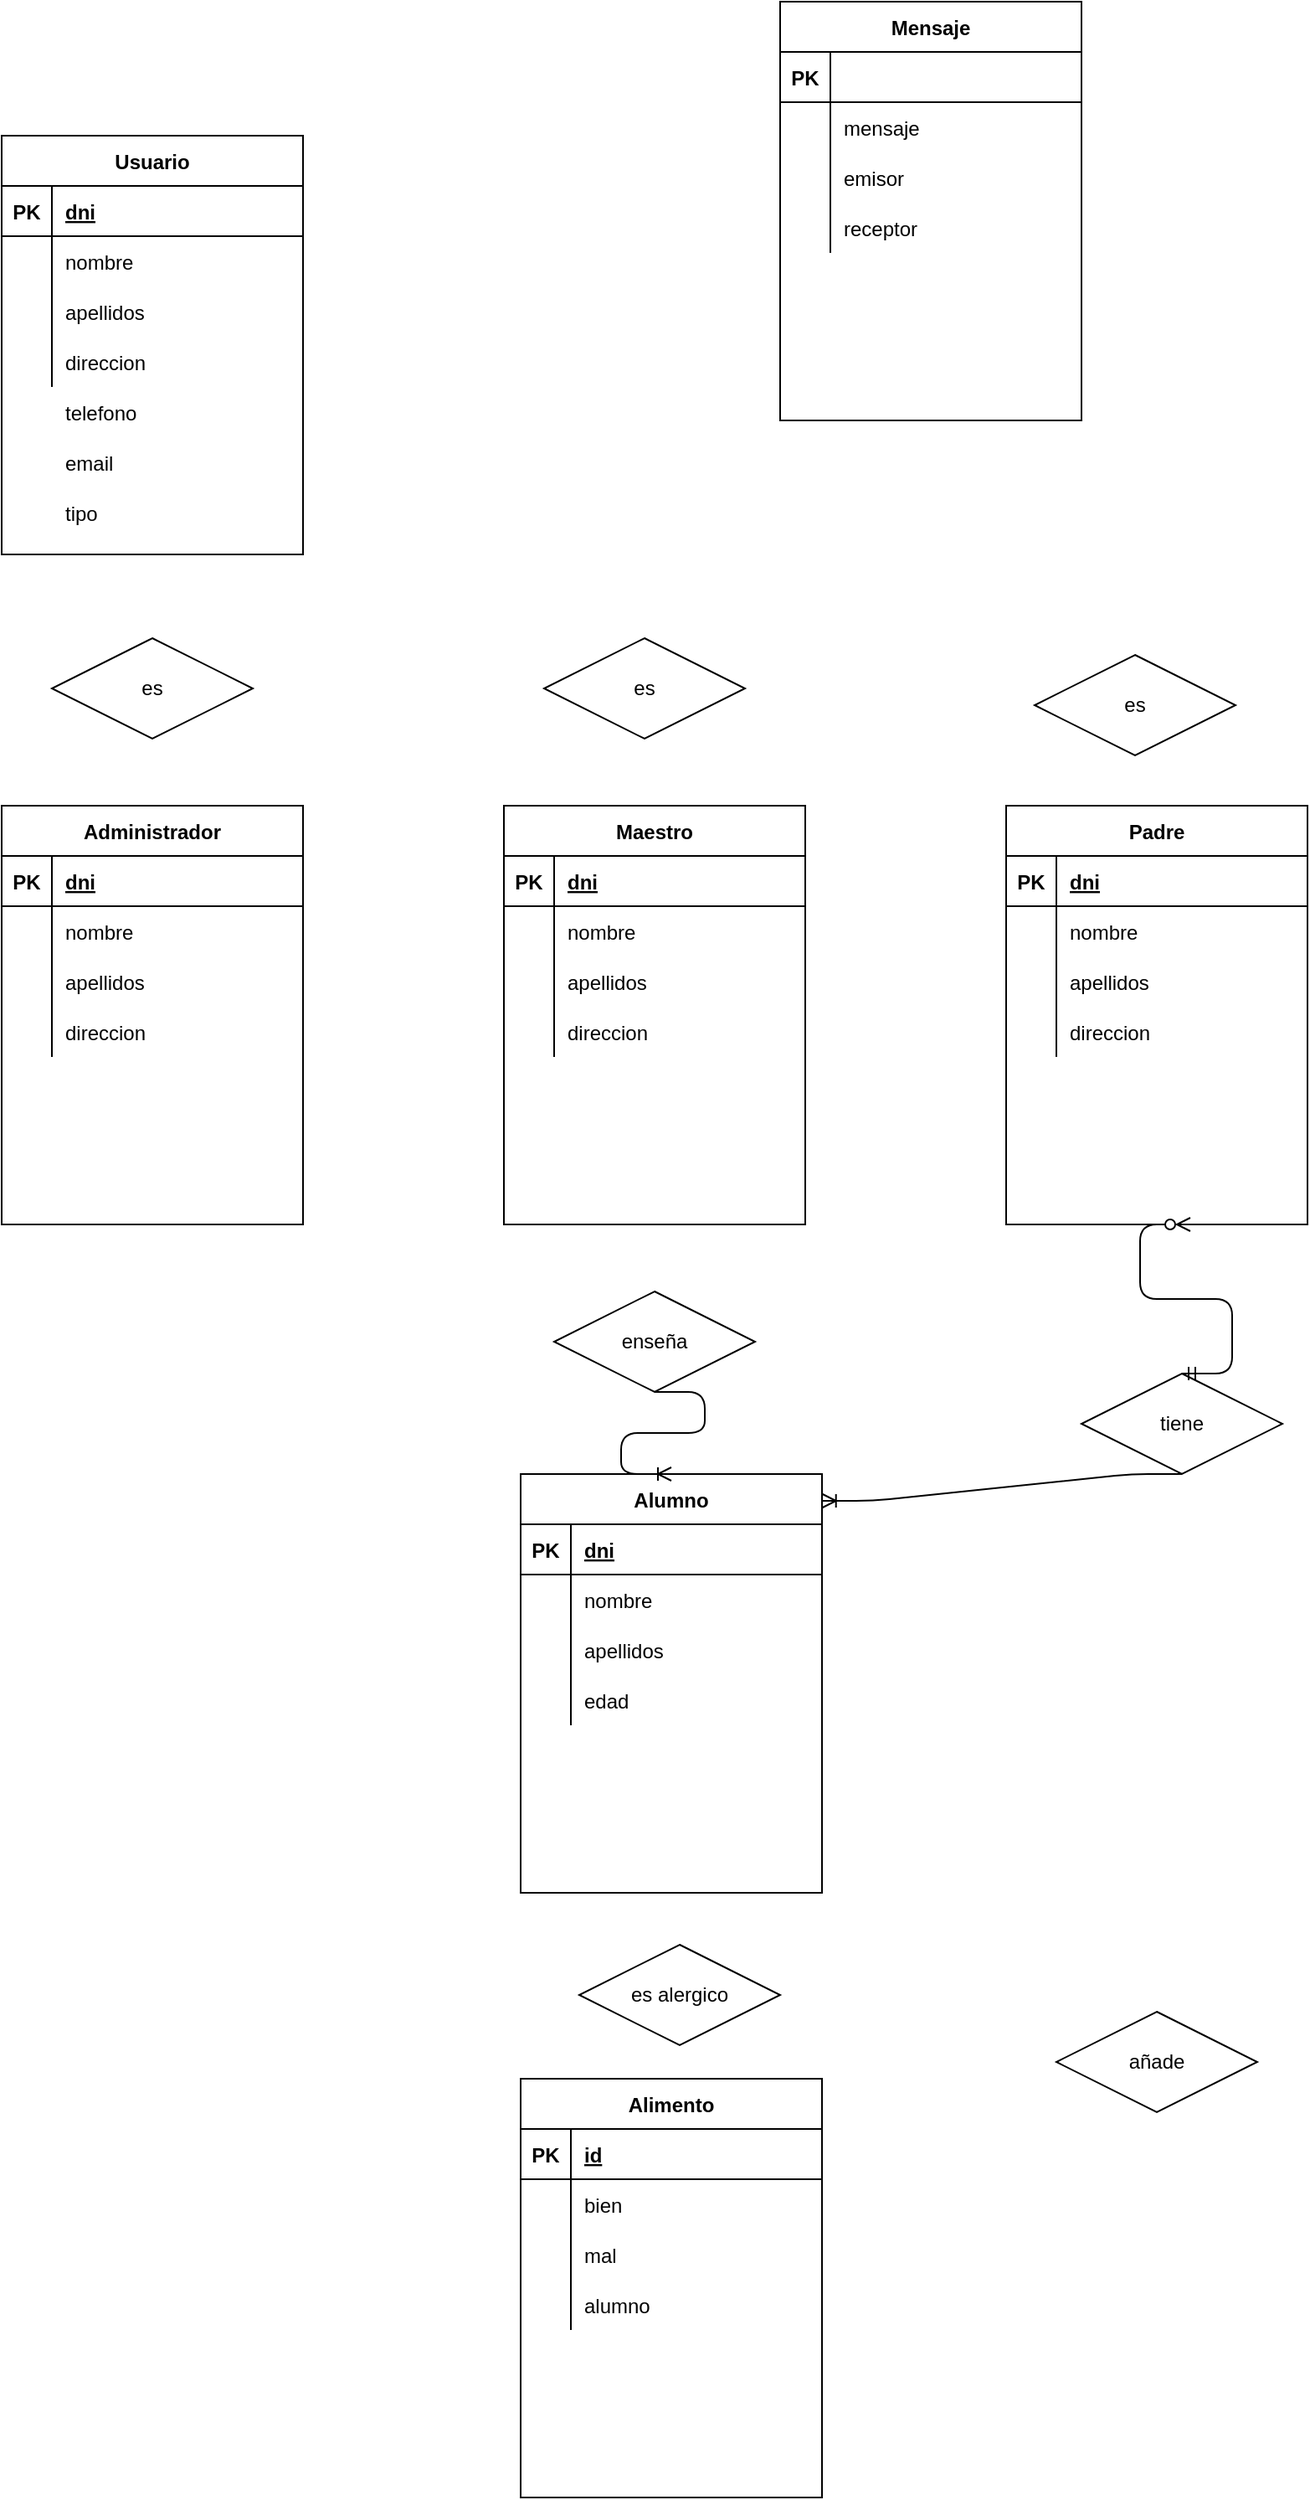 <mxfile version="14.6.13" type="github">
  <diagram id="C5RBs43oDa-KdzZeNtuy" name="Page-1">
    <mxGraphModel dx="1038" dy="548" grid="1" gridSize="10" guides="1" tooltips="1" connect="1" arrows="1" fold="1" page="1" pageScale="1" pageWidth="827" pageHeight="1169" math="0" shadow="0">
      <root>
        <mxCell id="WIyWlLk6GJQsqaUBKTNV-0" />
        <mxCell id="WIyWlLk6GJQsqaUBKTNV-1" parent="WIyWlLk6GJQsqaUBKTNV-0" />
        <mxCell id="G43QjwHWIyFw_iOJCY6j-101" value="Usuario" style="shape=table;startSize=30;container=1;collapsible=1;childLayout=tableLayout;fixedRows=1;rowLines=0;fontStyle=1;align=center;resizeLast=1;" vertex="1" parent="WIyWlLk6GJQsqaUBKTNV-1">
          <mxGeometry x="90" y="120" width="180" height="250" as="geometry" />
        </mxCell>
        <mxCell id="G43QjwHWIyFw_iOJCY6j-102" value="" style="shape=partialRectangle;collapsible=0;dropTarget=0;pointerEvents=0;fillColor=none;top=0;left=0;bottom=1;right=0;points=[[0,0.5],[1,0.5]];portConstraint=eastwest;" vertex="1" parent="G43QjwHWIyFw_iOJCY6j-101">
          <mxGeometry y="30" width="180" height="30" as="geometry" />
        </mxCell>
        <mxCell id="G43QjwHWIyFw_iOJCY6j-103" value="PK" style="shape=partialRectangle;connectable=0;fillColor=none;top=0;left=0;bottom=0;right=0;fontStyle=1;overflow=hidden;" vertex="1" parent="G43QjwHWIyFw_iOJCY6j-102">
          <mxGeometry width="30" height="30" as="geometry" />
        </mxCell>
        <mxCell id="G43QjwHWIyFw_iOJCY6j-104" value="dni" style="shape=partialRectangle;connectable=0;fillColor=none;top=0;left=0;bottom=0;right=0;align=left;spacingLeft=6;fontStyle=5;overflow=hidden;" vertex="1" parent="G43QjwHWIyFw_iOJCY6j-102">
          <mxGeometry x="30" width="150" height="30" as="geometry" />
        </mxCell>
        <mxCell id="G43QjwHWIyFw_iOJCY6j-105" value="" style="shape=partialRectangle;collapsible=0;dropTarget=0;pointerEvents=0;fillColor=none;top=0;left=0;bottom=0;right=0;points=[[0,0.5],[1,0.5]];portConstraint=eastwest;" vertex="1" parent="G43QjwHWIyFw_iOJCY6j-101">
          <mxGeometry y="60" width="180" height="30" as="geometry" />
        </mxCell>
        <mxCell id="G43QjwHWIyFw_iOJCY6j-106" value="" style="shape=partialRectangle;connectable=0;fillColor=none;top=0;left=0;bottom=0;right=0;editable=1;overflow=hidden;" vertex="1" parent="G43QjwHWIyFw_iOJCY6j-105">
          <mxGeometry width="30" height="30" as="geometry" />
        </mxCell>
        <mxCell id="G43QjwHWIyFw_iOJCY6j-107" value="nombre" style="shape=partialRectangle;connectable=0;fillColor=none;top=0;left=0;bottom=0;right=0;align=left;spacingLeft=6;overflow=hidden;" vertex="1" parent="G43QjwHWIyFw_iOJCY6j-105">
          <mxGeometry x="30" width="150" height="30" as="geometry" />
        </mxCell>
        <mxCell id="G43QjwHWIyFw_iOJCY6j-108" value="" style="shape=partialRectangle;collapsible=0;dropTarget=0;pointerEvents=0;fillColor=none;top=0;left=0;bottom=0;right=0;points=[[0,0.5],[1,0.5]];portConstraint=eastwest;" vertex="1" parent="G43QjwHWIyFw_iOJCY6j-101">
          <mxGeometry y="90" width="180" height="30" as="geometry" />
        </mxCell>
        <mxCell id="G43QjwHWIyFw_iOJCY6j-109" value="" style="shape=partialRectangle;connectable=0;fillColor=none;top=0;left=0;bottom=0;right=0;editable=1;overflow=hidden;" vertex="1" parent="G43QjwHWIyFw_iOJCY6j-108">
          <mxGeometry width="30" height="30" as="geometry" />
        </mxCell>
        <mxCell id="G43QjwHWIyFw_iOJCY6j-110" value="apellidos" style="shape=partialRectangle;connectable=0;fillColor=none;top=0;left=0;bottom=0;right=0;align=left;spacingLeft=6;overflow=hidden;" vertex="1" parent="G43QjwHWIyFw_iOJCY6j-108">
          <mxGeometry x="30" width="150" height="30" as="geometry" />
        </mxCell>
        <mxCell id="G43QjwHWIyFw_iOJCY6j-111" value="" style="shape=partialRectangle;collapsible=0;dropTarget=0;pointerEvents=0;fillColor=none;top=0;left=0;bottom=0;right=0;points=[[0,0.5],[1,0.5]];portConstraint=eastwest;" vertex="1" parent="G43QjwHWIyFw_iOJCY6j-101">
          <mxGeometry y="120" width="180" height="30" as="geometry" />
        </mxCell>
        <mxCell id="G43QjwHWIyFw_iOJCY6j-112" value="" style="shape=partialRectangle;connectable=0;fillColor=none;top=0;left=0;bottom=0;right=0;editable=1;overflow=hidden;" vertex="1" parent="G43QjwHWIyFw_iOJCY6j-111">
          <mxGeometry width="30" height="30" as="geometry" />
        </mxCell>
        <mxCell id="G43QjwHWIyFw_iOJCY6j-113" value="direccion" style="shape=partialRectangle;connectable=0;fillColor=none;top=0;left=0;bottom=0;right=0;align=left;spacingLeft=6;overflow=hidden;" vertex="1" parent="G43QjwHWIyFw_iOJCY6j-111">
          <mxGeometry x="30" width="150" height="30" as="geometry" />
        </mxCell>
        <mxCell id="G43QjwHWIyFw_iOJCY6j-114" value="telefono" style="shape=partialRectangle;connectable=0;fillColor=none;top=0;left=0;bottom=0;right=0;align=left;spacingLeft=6;overflow=hidden;" vertex="1" parent="WIyWlLk6GJQsqaUBKTNV-1">
          <mxGeometry x="120" y="270" width="150" height="30" as="geometry" />
        </mxCell>
        <mxCell id="G43QjwHWIyFw_iOJCY6j-115" value="email" style="shape=partialRectangle;connectable=0;fillColor=none;top=0;left=0;bottom=0;right=0;align=left;spacingLeft=6;overflow=hidden;" vertex="1" parent="WIyWlLk6GJQsqaUBKTNV-1">
          <mxGeometry x="120" y="300" width="150" height="30" as="geometry" />
        </mxCell>
        <mxCell id="G43QjwHWIyFw_iOJCY6j-116" value="tipo" style="shape=partialRectangle;connectable=0;fillColor=none;top=0;left=0;bottom=0;right=0;align=left;spacingLeft=6;overflow=hidden;" vertex="1" parent="WIyWlLk6GJQsqaUBKTNV-1">
          <mxGeometry x="120" y="330" width="150" height="30" as="geometry" />
        </mxCell>
        <mxCell id="G43QjwHWIyFw_iOJCY6j-153" value="Alimento" style="shape=table;startSize=30;container=1;collapsible=1;childLayout=tableLayout;fixedRows=1;rowLines=0;fontStyle=1;align=center;resizeLast=1;" vertex="1" parent="WIyWlLk6GJQsqaUBKTNV-1">
          <mxGeometry x="400" y="1280" width="180" height="250" as="geometry" />
        </mxCell>
        <mxCell id="G43QjwHWIyFw_iOJCY6j-154" value="" style="shape=partialRectangle;collapsible=0;dropTarget=0;pointerEvents=0;fillColor=none;top=0;left=0;bottom=1;right=0;points=[[0,0.5],[1,0.5]];portConstraint=eastwest;" vertex="1" parent="G43QjwHWIyFw_iOJCY6j-153">
          <mxGeometry y="30" width="180" height="30" as="geometry" />
        </mxCell>
        <mxCell id="G43QjwHWIyFw_iOJCY6j-155" value="PK" style="shape=partialRectangle;connectable=0;fillColor=none;top=0;left=0;bottom=0;right=0;fontStyle=1;overflow=hidden;" vertex="1" parent="G43QjwHWIyFw_iOJCY6j-154">
          <mxGeometry width="30" height="30" as="geometry" />
        </mxCell>
        <mxCell id="G43QjwHWIyFw_iOJCY6j-156" value="id" style="shape=partialRectangle;connectable=0;fillColor=none;top=0;left=0;bottom=0;right=0;align=left;spacingLeft=6;fontStyle=5;overflow=hidden;" vertex="1" parent="G43QjwHWIyFw_iOJCY6j-154">
          <mxGeometry x="30" width="150" height="30" as="geometry" />
        </mxCell>
        <mxCell id="G43QjwHWIyFw_iOJCY6j-157" value="" style="shape=partialRectangle;collapsible=0;dropTarget=0;pointerEvents=0;fillColor=none;top=0;left=0;bottom=0;right=0;points=[[0,0.5],[1,0.5]];portConstraint=eastwest;" vertex="1" parent="G43QjwHWIyFw_iOJCY6j-153">
          <mxGeometry y="60" width="180" height="30" as="geometry" />
        </mxCell>
        <mxCell id="G43QjwHWIyFw_iOJCY6j-158" value="" style="shape=partialRectangle;connectable=0;fillColor=none;top=0;left=0;bottom=0;right=0;editable=1;overflow=hidden;" vertex="1" parent="G43QjwHWIyFw_iOJCY6j-157">
          <mxGeometry width="30" height="30" as="geometry" />
        </mxCell>
        <mxCell id="G43QjwHWIyFw_iOJCY6j-159" value="bien" style="shape=partialRectangle;connectable=0;fillColor=none;top=0;left=0;bottom=0;right=0;align=left;spacingLeft=6;overflow=hidden;" vertex="1" parent="G43QjwHWIyFw_iOJCY6j-157">
          <mxGeometry x="30" width="150" height="30" as="geometry" />
        </mxCell>
        <mxCell id="G43QjwHWIyFw_iOJCY6j-160" value="" style="shape=partialRectangle;collapsible=0;dropTarget=0;pointerEvents=0;fillColor=none;top=0;left=0;bottom=0;right=0;points=[[0,0.5],[1,0.5]];portConstraint=eastwest;" vertex="1" parent="G43QjwHWIyFw_iOJCY6j-153">
          <mxGeometry y="90" width="180" height="30" as="geometry" />
        </mxCell>
        <mxCell id="G43QjwHWIyFw_iOJCY6j-161" value="" style="shape=partialRectangle;connectable=0;fillColor=none;top=0;left=0;bottom=0;right=0;editable=1;overflow=hidden;" vertex="1" parent="G43QjwHWIyFw_iOJCY6j-160">
          <mxGeometry width="30" height="30" as="geometry" />
        </mxCell>
        <mxCell id="G43QjwHWIyFw_iOJCY6j-162" value="mal" style="shape=partialRectangle;connectable=0;fillColor=none;top=0;left=0;bottom=0;right=0;align=left;spacingLeft=6;overflow=hidden;" vertex="1" parent="G43QjwHWIyFw_iOJCY6j-160">
          <mxGeometry x="30" width="150" height="30" as="geometry" />
        </mxCell>
        <mxCell id="G43QjwHWIyFw_iOJCY6j-163" value="" style="shape=partialRectangle;collapsible=0;dropTarget=0;pointerEvents=0;fillColor=none;top=0;left=0;bottom=0;right=0;points=[[0,0.5],[1,0.5]];portConstraint=eastwest;" vertex="1" parent="G43QjwHWIyFw_iOJCY6j-153">
          <mxGeometry y="120" width="180" height="30" as="geometry" />
        </mxCell>
        <mxCell id="G43QjwHWIyFw_iOJCY6j-164" value="" style="shape=partialRectangle;connectable=0;fillColor=none;top=0;left=0;bottom=0;right=0;editable=1;overflow=hidden;" vertex="1" parent="G43QjwHWIyFw_iOJCY6j-163">
          <mxGeometry width="30" height="30" as="geometry" />
        </mxCell>
        <mxCell id="G43QjwHWIyFw_iOJCY6j-165" value="alumno" style="shape=partialRectangle;connectable=0;fillColor=none;top=0;left=0;bottom=0;right=0;align=left;spacingLeft=6;overflow=hidden;" vertex="1" parent="G43QjwHWIyFw_iOJCY6j-163">
          <mxGeometry x="30" width="150" height="30" as="geometry" />
        </mxCell>
        <mxCell id="G43QjwHWIyFw_iOJCY6j-166" value="Administrador" style="shape=table;startSize=30;container=1;collapsible=1;childLayout=tableLayout;fixedRows=1;rowLines=0;fontStyle=1;align=center;resizeLast=1;" vertex="1" parent="WIyWlLk6GJQsqaUBKTNV-1">
          <mxGeometry x="90" y="520" width="180" height="250" as="geometry" />
        </mxCell>
        <mxCell id="G43QjwHWIyFw_iOJCY6j-167" value="" style="shape=partialRectangle;collapsible=0;dropTarget=0;pointerEvents=0;fillColor=none;top=0;left=0;bottom=1;right=0;points=[[0,0.5],[1,0.5]];portConstraint=eastwest;" vertex="1" parent="G43QjwHWIyFw_iOJCY6j-166">
          <mxGeometry y="30" width="180" height="30" as="geometry" />
        </mxCell>
        <mxCell id="G43QjwHWIyFw_iOJCY6j-168" value="PK" style="shape=partialRectangle;connectable=0;fillColor=none;top=0;left=0;bottom=0;right=0;fontStyle=1;overflow=hidden;" vertex="1" parent="G43QjwHWIyFw_iOJCY6j-167">
          <mxGeometry width="30" height="30" as="geometry" />
        </mxCell>
        <mxCell id="G43QjwHWIyFw_iOJCY6j-169" value="dni" style="shape=partialRectangle;connectable=0;fillColor=none;top=0;left=0;bottom=0;right=0;align=left;spacingLeft=6;fontStyle=5;overflow=hidden;" vertex="1" parent="G43QjwHWIyFw_iOJCY6j-167">
          <mxGeometry x="30" width="150" height="30" as="geometry" />
        </mxCell>
        <mxCell id="G43QjwHWIyFw_iOJCY6j-170" value="" style="shape=partialRectangle;collapsible=0;dropTarget=0;pointerEvents=0;fillColor=none;top=0;left=0;bottom=0;right=0;points=[[0,0.5],[1,0.5]];portConstraint=eastwest;" vertex="1" parent="G43QjwHWIyFw_iOJCY6j-166">
          <mxGeometry y="60" width="180" height="30" as="geometry" />
        </mxCell>
        <mxCell id="G43QjwHWIyFw_iOJCY6j-171" value="" style="shape=partialRectangle;connectable=0;fillColor=none;top=0;left=0;bottom=0;right=0;editable=1;overflow=hidden;" vertex="1" parent="G43QjwHWIyFw_iOJCY6j-170">
          <mxGeometry width="30" height="30" as="geometry" />
        </mxCell>
        <mxCell id="G43QjwHWIyFw_iOJCY6j-172" value="nombre" style="shape=partialRectangle;connectable=0;fillColor=none;top=0;left=0;bottom=0;right=0;align=left;spacingLeft=6;overflow=hidden;" vertex="1" parent="G43QjwHWIyFw_iOJCY6j-170">
          <mxGeometry x="30" width="150" height="30" as="geometry" />
        </mxCell>
        <mxCell id="G43QjwHWIyFw_iOJCY6j-173" value="" style="shape=partialRectangle;collapsible=0;dropTarget=0;pointerEvents=0;fillColor=none;top=0;left=0;bottom=0;right=0;points=[[0,0.5],[1,0.5]];portConstraint=eastwest;" vertex="1" parent="G43QjwHWIyFw_iOJCY6j-166">
          <mxGeometry y="90" width="180" height="30" as="geometry" />
        </mxCell>
        <mxCell id="G43QjwHWIyFw_iOJCY6j-174" value="" style="shape=partialRectangle;connectable=0;fillColor=none;top=0;left=0;bottom=0;right=0;editable=1;overflow=hidden;" vertex="1" parent="G43QjwHWIyFw_iOJCY6j-173">
          <mxGeometry width="30" height="30" as="geometry" />
        </mxCell>
        <mxCell id="G43QjwHWIyFw_iOJCY6j-175" value="apellidos" style="shape=partialRectangle;connectable=0;fillColor=none;top=0;left=0;bottom=0;right=0;align=left;spacingLeft=6;overflow=hidden;" vertex="1" parent="G43QjwHWIyFw_iOJCY6j-173">
          <mxGeometry x="30" width="150" height="30" as="geometry" />
        </mxCell>
        <mxCell id="G43QjwHWIyFw_iOJCY6j-176" value="" style="shape=partialRectangle;collapsible=0;dropTarget=0;pointerEvents=0;fillColor=none;top=0;left=0;bottom=0;right=0;points=[[0,0.5],[1,0.5]];portConstraint=eastwest;" vertex="1" parent="G43QjwHWIyFw_iOJCY6j-166">
          <mxGeometry y="120" width="180" height="30" as="geometry" />
        </mxCell>
        <mxCell id="G43QjwHWIyFw_iOJCY6j-177" value="" style="shape=partialRectangle;connectable=0;fillColor=none;top=0;left=0;bottom=0;right=0;editable=1;overflow=hidden;" vertex="1" parent="G43QjwHWIyFw_iOJCY6j-176">
          <mxGeometry width="30" height="30" as="geometry" />
        </mxCell>
        <mxCell id="G43QjwHWIyFw_iOJCY6j-178" value="direccion" style="shape=partialRectangle;connectable=0;fillColor=none;top=0;left=0;bottom=0;right=0;align=left;spacingLeft=6;overflow=hidden;" vertex="1" parent="G43QjwHWIyFw_iOJCY6j-176">
          <mxGeometry x="30" width="150" height="30" as="geometry" />
        </mxCell>
        <mxCell id="G43QjwHWIyFw_iOJCY6j-179" value="Maestro" style="shape=table;startSize=30;container=1;collapsible=1;childLayout=tableLayout;fixedRows=1;rowLines=0;fontStyle=1;align=center;resizeLast=1;" vertex="1" parent="WIyWlLk6GJQsqaUBKTNV-1">
          <mxGeometry x="390" y="520" width="180" height="250" as="geometry" />
        </mxCell>
        <mxCell id="G43QjwHWIyFw_iOJCY6j-180" value="" style="shape=partialRectangle;collapsible=0;dropTarget=0;pointerEvents=0;fillColor=none;top=0;left=0;bottom=1;right=0;points=[[0,0.5],[1,0.5]];portConstraint=eastwest;" vertex="1" parent="G43QjwHWIyFw_iOJCY6j-179">
          <mxGeometry y="30" width="180" height="30" as="geometry" />
        </mxCell>
        <mxCell id="G43QjwHWIyFw_iOJCY6j-181" value="PK" style="shape=partialRectangle;connectable=0;fillColor=none;top=0;left=0;bottom=0;right=0;fontStyle=1;overflow=hidden;" vertex="1" parent="G43QjwHWIyFw_iOJCY6j-180">
          <mxGeometry width="30" height="30" as="geometry" />
        </mxCell>
        <mxCell id="G43QjwHWIyFw_iOJCY6j-182" value="dni" style="shape=partialRectangle;connectable=0;fillColor=none;top=0;left=0;bottom=0;right=0;align=left;spacingLeft=6;fontStyle=5;overflow=hidden;" vertex="1" parent="G43QjwHWIyFw_iOJCY6j-180">
          <mxGeometry x="30" width="150" height="30" as="geometry" />
        </mxCell>
        <mxCell id="G43QjwHWIyFw_iOJCY6j-183" value="" style="shape=partialRectangle;collapsible=0;dropTarget=0;pointerEvents=0;fillColor=none;top=0;left=0;bottom=0;right=0;points=[[0,0.5],[1,0.5]];portConstraint=eastwest;" vertex="1" parent="G43QjwHWIyFw_iOJCY6j-179">
          <mxGeometry y="60" width="180" height="30" as="geometry" />
        </mxCell>
        <mxCell id="G43QjwHWIyFw_iOJCY6j-184" value="" style="shape=partialRectangle;connectable=0;fillColor=none;top=0;left=0;bottom=0;right=0;editable=1;overflow=hidden;" vertex="1" parent="G43QjwHWIyFw_iOJCY6j-183">
          <mxGeometry width="30" height="30" as="geometry" />
        </mxCell>
        <mxCell id="G43QjwHWIyFw_iOJCY6j-185" value="nombre" style="shape=partialRectangle;connectable=0;fillColor=none;top=0;left=0;bottom=0;right=0;align=left;spacingLeft=6;overflow=hidden;" vertex="1" parent="G43QjwHWIyFw_iOJCY6j-183">
          <mxGeometry x="30" width="150" height="30" as="geometry" />
        </mxCell>
        <mxCell id="G43QjwHWIyFw_iOJCY6j-186" value="" style="shape=partialRectangle;collapsible=0;dropTarget=0;pointerEvents=0;fillColor=none;top=0;left=0;bottom=0;right=0;points=[[0,0.5],[1,0.5]];portConstraint=eastwest;" vertex="1" parent="G43QjwHWIyFw_iOJCY6j-179">
          <mxGeometry y="90" width="180" height="30" as="geometry" />
        </mxCell>
        <mxCell id="G43QjwHWIyFw_iOJCY6j-187" value="" style="shape=partialRectangle;connectable=0;fillColor=none;top=0;left=0;bottom=0;right=0;editable=1;overflow=hidden;" vertex="1" parent="G43QjwHWIyFw_iOJCY6j-186">
          <mxGeometry width="30" height="30" as="geometry" />
        </mxCell>
        <mxCell id="G43QjwHWIyFw_iOJCY6j-188" value="apellidos" style="shape=partialRectangle;connectable=0;fillColor=none;top=0;left=0;bottom=0;right=0;align=left;spacingLeft=6;overflow=hidden;" vertex="1" parent="G43QjwHWIyFw_iOJCY6j-186">
          <mxGeometry x="30" width="150" height="30" as="geometry" />
        </mxCell>
        <mxCell id="G43QjwHWIyFw_iOJCY6j-189" value="" style="shape=partialRectangle;collapsible=0;dropTarget=0;pointerEvents=0;fillColor=none;top=0;left=0;bottom=0;right=0;points=[[0,0.5],[1,0.5]];portConstraint=eastwest;" vertex="1" parent="G43QjwHWIyFw_iOJCY6j-179">
          <mxGeometry y="120" width="180" height="30" as="geometry" />
        </mxCell>
        <mxCell id="G43QjwHWIyFw_iOJCY6j-190" value="" style="shape=partialRectangle;connectable=0;fillColor=none;top=0;left=0;bottom=0;right=0;editable=1;overflow=hidden;" vertex="1" parent="G43QjwHWIyFw_iOJCY6j-189">
          <mxGeometry width="30" height="30" as="geometry" />
        </mxCell>
        <mxCell id="G43QjwHWIyFw_iOJCY6j-191" value="direccion" style="shape=partialRectangle;connectable=0;fillColor=none;top=0;left=0;bottom=0;right=0;align=left;spacingLeft=6;overflow=hidden;" vertex="1" parent="G43QjwHWIyFw_iOJCY6j-189">
          <mxGeometry x="30" width="150" height="30" as="geometry" />
        </mxCell>
        <mxCell id="G43QjwHWIyFw_iOJCY6j-192" value="Padre" style="shape=table;startSize=30;container=1;collapsible=1;childLayout=tableLayout;fixedRows=1;rowLines=0;fontStyle=1;align=center;resizeLast=1;" vertex="1" parent="WIyWlLk6GJQsqaUBKTNV-1">
          <mxGeometry x="690" y="520" width="180" height="250" as="geometry" />
        </mxCell>
        <mxCell id="G43QjwHWIyFw_iOJCY6j-193" value="" style="shape=partialRectangle;collapsible=0;dropTarget=0;pointerEvents=0;fillColor=none;top=0;left=0;bottom=1;right=0;points=[[0,0.5],[1,0.5]];portConstraint=eastwest;" vertex="1" parent="G43QjwHWIyFw_iOJCY6j-192">
          <mxGeometry y="30" width="180" height="30" as="geometry" />
        </mxCell>
        <mxCell id="G43QjwHWIyFw_iOJCY6j-194" value="PK" style="shape=partialRectangle;connectable=0;fillColor=none;top=0;left=0;bottom=0;right=0;fontStyle=1;overflow=hidden;" vertex="1" parent="G43QjwHWIyFw_iOJCY6j-193">
          <mxGeometry width="30" height="30" as="geometry" />
        </mxCell>
        <mxCell id="G43QjwHWIyFw_iOJCY6j-195" value="dni" style="shape=partialRectangle;connectable=0;fillColor=none;top=0;left=0;bottom=0;right=0;align=left;spacingLeft=6;fontStyle=5;overflow=hidden;" vertex="1" parent="G43QjwHWIyFw_iOJCY6j-193">
          <mxGeometry x="30" width="150" height="30" as="geometry" />
        </mxCell>
        <mxCell id="G43QjwHWIyFw_iOJCY6j-196" value="" style="shape=partialRectangle;collapsible=0;dropTarget=0;pointerEvents=0;fillColor=none;top=0;left=0;bottom=0;right=0;points=[[0,0.5],[1,0.5]];portConstraint=eastwest;" vertex="1" parent="G43QjwHWIyFw_iOJCY6j-192">
          <mxGeometry y="60" width="180" height="30" as="geometry" />
        </mxCell>
        <mxCell id="G43QjwHWIyFw_iOJCY6j-197" value="" style="shape=partialRectangle;connectable=0;fillColor=none;top=0;left=0;bottom=0;right=0;editable=1;overflow=hidden;" vertex="1" parent="G43QjwHWIyFw_iOJCY6j-196">
          <mxGeometry width="30" height="30" as="geometry" />
        </mxCell>
        <mxCell id="G43QjwHWIyFw_iOJCY6j-198" value="nombre" style="shape=partialRectangle;connectable=0;fillColor=none;top=0;left=0;bottom=0;right=0;align=left;spacingLeft=6;overflow=hidden;" vertex="1" parent="G43QjwHWIyFw_iOJCY6j-196">
          <mxGeometry x="30" width="150" height="30" as="geometry" />
        </mxCell>
        <mxCell id="G43QjwHWIyFw_iOJCY6j-199" value="" style="shape=partialRectangle;collapsible=0;dropTarget=0;pointerEvents=0;fillColor=none;top=0;left=0;bottom=0;right=0;points=[[0,0.5],[1,0.5]];portConstraint=eastwest;" vertex="1" parent="G43QjwHWIyFw_iOJCY6j-192">
          <mxGeometry y="90" width="180" height="30" as="geometry" />
        </mxCell>
        <mxCell id="G43QjwHWIyFw_iOJCY6j-200" value="" style="shape=partialRectangle;connectable=0;fillColor=none;top=0;left=0;bottom=0;right=0;editable=1;overflow=hidden;" vertex="1" parent="G43QjwHWIyFw_iOJCY6j-199">
          <mxGeometry width="30" height="30" as="geometry" />
        </mxCell>
        <mxCell id="G43QjwHWIyFw_iOJCY6j-201" value="apellidos" style="shape=partialRectangle;connectable=0;fillColor=none;top=0;left=0;bottom=0;right=0;align=left;spacingLeft=6;overflow=hidden;" vertex="1" parent="G43QjwHWIyFw_iOJCY6j-199">
          <mxGeometry x="30" width="150" height="30" as="geometry" />
        </mxCell>
        <mxCell id="G43QjwHWIyFw_iOJCY6j-202" value="" style="shape=partialRectangle;collapsible=0;dropTarget=0;pointerEvents=0;fillColor=none;top=0;left=0;bottom=0;right=0;points=[[0,0.5],[1,0.5]];portConstraint=eastwest;" vertex="1" parent="G43QjwHWIyFw_iOJCY6j-192">
          <mxGeometry y="120" width="180" height="30" as="geometry" />
        </mxCell>
        <mxCell id="G43QjwHWIyFw_iOJCY6j-203" value="" style="shape=partialRectangle;connectable=0;fillColor=none;top=0;left=0;bottom=0;right=0;editable=1;overflow=hidden;" vertex="1" parent="G43QjwHWIyFw_iOJCY6j-202">
          <mxGeometry width="30" height="30" as="geometry" />
        </mxCell>
        <mxCell id="G43QjwHWIyFw_iOJCY6j-204" value="direccion" style="shape=partialRectangle;connectable=0;fillColor=none;top=0;left=0;bottom=0;right=0;align=left;spacingLeft=6;overflow=hidden;" vertex="1" parent="G43QjwHWIyFw_iOJCY6j-202">
          <mxGeometry x="30" width="150" height="30" as="geometry" />
        </mxCell>
        <mxCell id="G43QjwHWIyFw_iOJCY6j-205" value="Alumno" style="shape=table;startSize=30;container=1;collapsible=1;childLayout=tableLayout;fixedRows=1;rowLines=0;fontStyle=1;align=center;resizeLast=1;" vertex="1" parent="WIyWlLk6GJQsqaUBKTNV-1">
          <mxGeometry x="400" y="919" width="180" height="250" as="geometry" />
        </mxCell>
        <mxCell id="G43QjwHWIyFw_iOJCY6j-206" value="" style="shape=partialRectangle;collapsible=0;dropTarget=0;pointerEvents=0;fillColor=none;top=0;left=0;bottom=1;right=0;points=[[0,0.5],[1,0.5]];portConstraint=eastwest;" vertex="1" parent="G43QjwHWIyFw_iOJCY6j-205">
          <mxGeometry y="30" width="180" height="30" as="geometry" />
        </mxCell>
        <mxCell id="G43QjwHWIyFw_iOJCY6j-207" value="PK" style="shape=partialRectangle;connectable=0;fillColor=none;top=0;left=0;bottom=0;right=0;fontStyle=1;overflow=hidden;" vertex="1" parent="G43QjwHWIyFw_iOJCY6j-206">
          <mxGeometry width="30" height="30" as="geometry" />
        </mxCell>
        <mxCell id="G43QjwHWIyFw_iOJCY6j-208" value="dni" style="shape=partialRectangle;connectable=0;fillColor=none;top=0;left=0;bottom=0;right=0;align=left;spacingLeft=6;fontStyle=5;overflow=hidden;" vertex="1" parent="G43QjwHWIyFw_iOJCY6j-206">
          <mxGeometry x="30" width="150" height="30" as="geometry" />
        </mxCell>
        <mxCell id="G43QjwHWIyFw_iOJCY6j-209" value="" style="shape=partialRectangle;collapsible=0;dropTarget=0;pointerEvents=0;fillColor=none;top=0;left=0;bottom=0;right=0;points=[[0,0.5],[1,0.5]];portConstraint=eastwest;" vertex="1" parent="G43QjwHWIyFw_iOJCY6j-205">
          <mxGeometry y="60" width="180" height="30" as="geometry" />
        </mxCell>
        <mxCell id="G43QjwHWIyFw_iOJCY6j-210" value="" style="shape=partialRectangle;connectable=0;fillColor=none;top=0;left=0;bottom=0;right=0;editable=1;overflow=hidden;" vertex="1" parent="G43QjwHWIyFw_iOJCY6j-209">
          <mxGeometry width="30" height="30" as="geometry" />
        </mxCell>
        <mxCell id="G43QjwHWIyFw_iOJCY6j-211" value="nombre" style="shape=partialRectangle;connectable=0;fillColor=none;top=0;left=0;bottom=0;right=0;align=left;spacingLeft=6;overflow=hidden;" vertex="1" parent="G43QjwHWIyFw_iOJCY6j-209">
          <mxGeometry x="30" width="150" height="30" as="geometry" />
        </mxCell>
        <mxCell id="G43QjwHWIyFw_iOJCY6j-212" value="" style="shape=partialRectangle;collapsible=0;dropTarget=0;pointerEvents=0;fillColor=none;top=0;left=0;bottom=0;right=0;points=[[0,0.5],[1,0.5]];portConstraint=eastwest;" vertex="1" parent="G43QjwHWIyFw_iOJCY6j-205">
          <mxGeometry y="90" width="180" height="30" as="geometry" />
        </mxCell>
        <mxCell id="G43QjwHWIyFw_iOJCY6j-213" value="" style="shape=partialRectangle;connectable=0;fillColor=none;top=0;left=0;bottom=0;right=0;editable=1;overflow=hidden;" vertex="1" parent="G43QjwHWIyFw_iOJCY6j-212">
          <mxGeometry width="30" height="30" as="geometry" />
        </mxCell>
        <mxCell id="G43QjwHWIyFw_iOJCY6j-214" value="apellidos" style="shape=partialRectangle;connectable=0;fillColor=none;top=0;left=0;bottom=0;right=0;align=left;spacingLeft=6;overflow=hidden;" vertex="1" parent="G43QjwHWIyFw_iOJCY6j-212">
          <mxGeometry x="30" width="150" height="30" as="geometry" />
        </mxCell>
        <mxCell id="G43QjwHWIyFw_iOJCY6j-215" value="" style="shape=partialRectangle;collapsible=0;dropTarget=0;pointerEvents=0;fillColor=none;top=0;left=0;bottom=0;right=0;points=[[0,0.5],[1,0.5]];portConstraint=eastwest;" vertex="1" parent="G43QjwHWIyFw_iOJCY6j-205">
          <mxGeometry y="120" width="180" height="30" as="geometry" />
        </mxCell>
        <mxCell id="G43QjwHWIyFw_iOJCY6j-216" value="" style="shape=partialRectangle;connectable=0;fillColor=none;top=0;left=0;bottom=0;right=0;editable=1;overflow=hidden;" vertex="1" parent="G43QjwHWIyFw_iOJCY6j-215">
          <mxGeometry width="30" height="30" as="geometry" />
        </mxCell>
        <mxCell id="G43QjwHWIyFw_iOJCY6j-217" value="edad" style="shape=partialRectangle;connectable=0;fillColor=none;top=0;left=0;bottom=0;right=0;align=left;spacingLeft=6;overflow=hidden;" vertex="1" parent="G43QjwHWIyFw_iOJCY6j-215">
          <mxGeometry x="30" width="150" height="30" as="geometry" />
        </mxCell>
        <mxCell id="G43QjwHWIyFw_iOJCY6j-218" value="Mensaje" style="shape=table;startSize=30;container=1;collapsible=1;childLayout=tableLayout;fixedRows=1;rowLines=0;fontStyle=1;align=center;resizeLast=1;" vertex="1" parent="WIyWlLk6GJQsqaUBKTNV-1">
          <mxGeometry x="555" y="40" width="180" height="250" as="geometry" />
        </mxCell>
        <mxCell id="G43QjwHWIyFw_iOJCY6j-219" value="" style="shape=partialRectangle;collapsible=0;dropTarget=0;pointerEvents=0;fillColor=none;top=0;left=0;bottom=1;right=0;points=[[0,0.5],[1,0.5]];portConstraint=eastwest;" vertex="1" parent="G43QjwHWIyFw_iOJCY6j-218">
          <mxGeometry y="30" width="180" height="30" as="geometry" />
        </mxCell>
        <mxCell id="G43QjwHWIyFw_iOJCY6j-220" value="PK" style="shape=partialRectangle;connectable=0;fillColor=none;top=0;left=0;bottom=0;right=0;fontStyle=1;overflow=hidden;" vertex="1" parent="G43QjwHWIyFw_iOJCY6j-219">
          <mxGeometry width="30" height="30" as="geometry" />
        </mxCell>
        <mxCell id="G43QjwHWIyFw_iOJCY6j-221" value="" style="shape=partialRectangle;connectable=0;fillColor=none;top=0;left=0;bottom=0;right=0;align=left;spacingLeft=6;fontStyle=5;overflow=hidden;" vertex="1" parent="G43QjwHWIyFw_iOJCY6j-219">
          <mxGeometry x="30" width="150" height="30" as="geometry" />
        </mxCell>
        <mxCell id="G43QjwHWIyFw_iOJCY6j-222" value="" style="shape=partialRectangle;collapsible=0;dropTarget=0;pointerEvents=0;fillColor=none;top=0;left=0;bottom=0;right=0;points=[[0,0.5],[1,0.5]];portConstraint=eastwest;" vertex="1" parent="G43QjwHWIyFw_iOJCY6j-218">
          <mxGeometry y="60" width="180" height="30" as="geometry" />
        </mxCell>
        <mxCell id="G43QjwHWIyFw_iOJCY6j-223" value="" style="shape=partialRectangle;connectable=0;fillColor=none;top=0;left=0;bottom=0;right=0;editable=1;overflow=hidden;" vertex="1" parent="G43QjwHWIyFw_iOJCY6j-222">
          <mxGeometry width="30" height="30" as="geometry" />
        </mxCell>
        <mxCell id="G43QjwHWIyFw_iOJCY6j-224" value="mensaje" style="shape=partialRectangle;connectable=0;fillColor=none;top=0;left=0;bottom=0;right=0;align=left;spacingLeft=6;overflow=hidden;" vertex="1" parent="G43QjwHWIyFw_iOJCY6j-222">
          <mxGeometry x="30" width="150" height="30" as="geometry" />
        </mxCell>
        <mxCell id="G43QjwHWIyFw_iOJCY6j-225" value="" style="shape=partialRectangle;collapsible=0;dropTarget=0;pointerEvents=0;fillColor=none;top=0;left=0;bottom=0;right=0;points=[[0,0.5],[1,0.5]];portConstraint=eastwest;" vertex="1" parent="G43QjwHWIyFw_iOJCY6j-218">
          <mxGeometry y="90" width="180" height="30" as="geometry" />
        </mxCell>
        <mxCell id="G43QjwHWIyFw_iOJCY6j-226" value="" style="shape=partialRectangle;connectable=0;fillColor=none;top=0;left=0;bottom=0;right=0;editable=1;overflow=hidden;" vertex="1" parent="G43QjwHWIyFw_iOJCY6j-225">
          <mxGeometry width="30" height="30" as="geometry" />
        </mxCell>
        <mxCell id="G43QjwHWIyFw_iOJCY6j-227" value="emisor" style="shape=partialRectangle;connectable=0;fillColor=none;top=0;left=0;bottom=0;right=0;align=left;spacingLeft=6;overflow=hidden;" vertex="1" parent="G43QjwHWIyFw_iOJCY6j-225">
          <mxGeometry x="30" width="150" height="30" as="geometry" />
        </mxCell>
        <mxCell id="G43QjwHWIyFw_iOJCY6j-228" value="" style="shape=partialRectangle;collapsible=0;dropTarget=0;pointerEvents=0;fillColor=none;top=0;left=0;bottom=0;right=0;points=[[0,0.5],[1,0.5]];portConstraint=eastwest;" vertex="1" parent="G43QjwHWIyFw_iOJCY6j-218">
          <mxGeometry y="120" width="180" height="30" as="geometry" />
        </mxCell>
        <mxCell id="G43QjwHWIyFw_iOJCY6j-229" value="" style="shape=partialRectangle;connectable=0;fillColor=none;top=0;left=0;bottom=0;right=0;editable=1;overflow=hidden;" vertex="1" parent="G43QjwHWIyFw_iOJCY6j-228">
          <mxGeometry width="30" height="30" as="geometry" />
        </mxCell>
        <mxCell id="G43QjwHWIyFw_iOJCY6j-230" value="receptor" style="shape=partialRectangle;connectable=0;fillColor=none;top=0;left=0;bottom=0;right=0;align=left;spacingLeft=6;overflow=hidden;" vertex="1" parent="G43QjwHWIyFw_iOJCY6j-228">
          <mxGeometry x="30" width="150" height="30" as="geometry" />
        </mxCell>
        <mxCell id="G43QjwHWIyFw_iOJCY6j-231" value="es" style="shape=rhombus;perimeter=rhombusPerimeter;whiteSpace=wrap;html=1;align=center;" vertex="1" parent="WIyWlLk6GJQsqaUBKTNV-1">
          <mxGeometry x="120" y="420" width="120" height="60" as="geometry" />
        </mxCell>
        <mxCell id="G43QjwHWIyFw_iOJCY6j-232" value="es" style="shape=rhombus;perimeter=rhombusPerimeter;whiteSpace=wrap;html=1;align=center;" vertex="1" parent="WIyWlLk6GJQsqaUBKTNV-1">
          <mxGeometry x="414" y="420" width="120" height="60" as="geometry" />
        </mxCell>
        <mxCell id="G43QjwHWIyFw_iOJCY6j-233" value="es" style="shape=rhombus;perimeter=rhombusPerimeter;whiteSpace=wrap;html=1;align=center;" vertex="1" parent="WIyWlLk6GJQsqaUBKTNV-1">
          <mxGeometry x="707" y="430" width="120" height="60" as="geometry" />
        </mxCell>
        <mxCell id="G43QjwHWIyFw_iOJCY6j-234" value="enseña" style="shape=rhombus;perimeter=rhombusPerimeter;whiteSpace=wrap;html=1;align=center;" vertex="1" parent="WIyWlLk6GJQsqaUBKTNV-1">
          <mxGeometry x="420" y="810" width="120" height="60" as="geometry" />
        </mxCell>
        <mxCell id="G43QjwHWIyFw_iOJCY6j-235" value="tiene" style="shape=rhombus;perimeter=rhombusPerimeter;whiteSpace=wrap;html=1;align=center;" vertex="1" parent="WIyWlLk6GJQsqaUBKTNV-1">
          <mxGeometry x="735" y="859" width="120" height="60" as="geometry" />
        </mxCell>
        <mxCell id="G43QjwHWIyFw_iOJCY6j-236" value="es alergico" style="shape=rhombus;perimeter=rhombusPerimeter;whiteSpace=wrap;html=1;align=center;" vertex="1" parent="WIyWlLk6GJQsqaUBKTNV-1">
          <mxGeometry x="435" y="1200" width="120" height="60" as="geometry" />
        </mxCell>
        <mxCell id="G43QjwHWIyFw_iOJCY6j-237" value="añade" style="shape=rhombus;perimeter=rhombusPerimeter;whiteSpace=wrap;html=1;align=center;" vertex="1" parent="WIyWlLk6GJQsqaUBKTNV-1">
          <mxGeometry x="720" y="1240" width="120" height="60" as="geometry" />
        </mxCell>
        <mxCell id="G43QjwHWIyFw_iOJCY6j-249" value="" style="edgeStyle=entityRelationEdgeStyle;fontSize=12;html=1;endArrow=ERoneToMany;exitX=0.5;exitY=1;exitDx=0;exitDy=0;entryX=1.002;entryY=0.064;entryDx=0;entryDy=0;entryPerimeter=0;" edge="1" parent="WIyWlLk6GJQsqaUBKTNV-1" source="G43QjwHWIyFw_iOJCY6j-235" target="G43QjwHWIyFw_iOJCY6j-205">
          <mxGeometry width="100" height="100" relative="1" as="geometry">
            <mxPoint x="680" y="1070" as="sourcePoint" />
            <mxPoint x="780" y="970" as="targetPoint" />
          </mxGeometry>
        </mxCell>
        <mxCell id="G43QjwHWIyFw_iOJCY6j-250" value="" style="edgeStyle=entityRelationEdgeStyle;fontSize=12;html=1;endArrow=ERzeroToMany;startArrow=ERmandOne;exitX=0.5;exitY=0;exitDx=0;exitDy=0;" edge="1" parent="WIyWlLk6GJQsqaUBKTNV-1" source="G43QjwHWIyFw_iOJCY6j-235">
          <mxGeometry width="100" height="100" relative="1" as="geometry">
            <mxPoint x="880" y="900" as="sourcePoint" />
            <mxPoint x="800" y="770" as="targetPoint" />
          </mxGeometry>
        </mxCell>
        <mxCell id="G43QjwHWIyFw_iOJCY6j-251" value="" style="edgeStyle=entityRelationEdgeStyle;fontSize=12;html=1;endArrow=ERoneToMany;exitX=0.5;exitY=1;exitDx=0;exitDy=0;entryX=0.5;entryY=0;entryDx=0;entryDy=0;" edge="1" parent="WIyWlLk6GJQsqaUBKTNV-1" source="G43QjwHWIyFw_iOJCY6j-234" target="G43QjwHWIyFw_iOJCY6j-205">
          <mxGeometry width="100" height="100" relative="1" as="geometry">
            <mxPoint x="310" y="920" as="sourcePoint" />
            <mxPoint x="410" y="820" as="targetPoint" />
          </mxGeometry>
        </mxCell>
      </root>
    </mxGraphModel>
  </diagram>
</mxfile>
